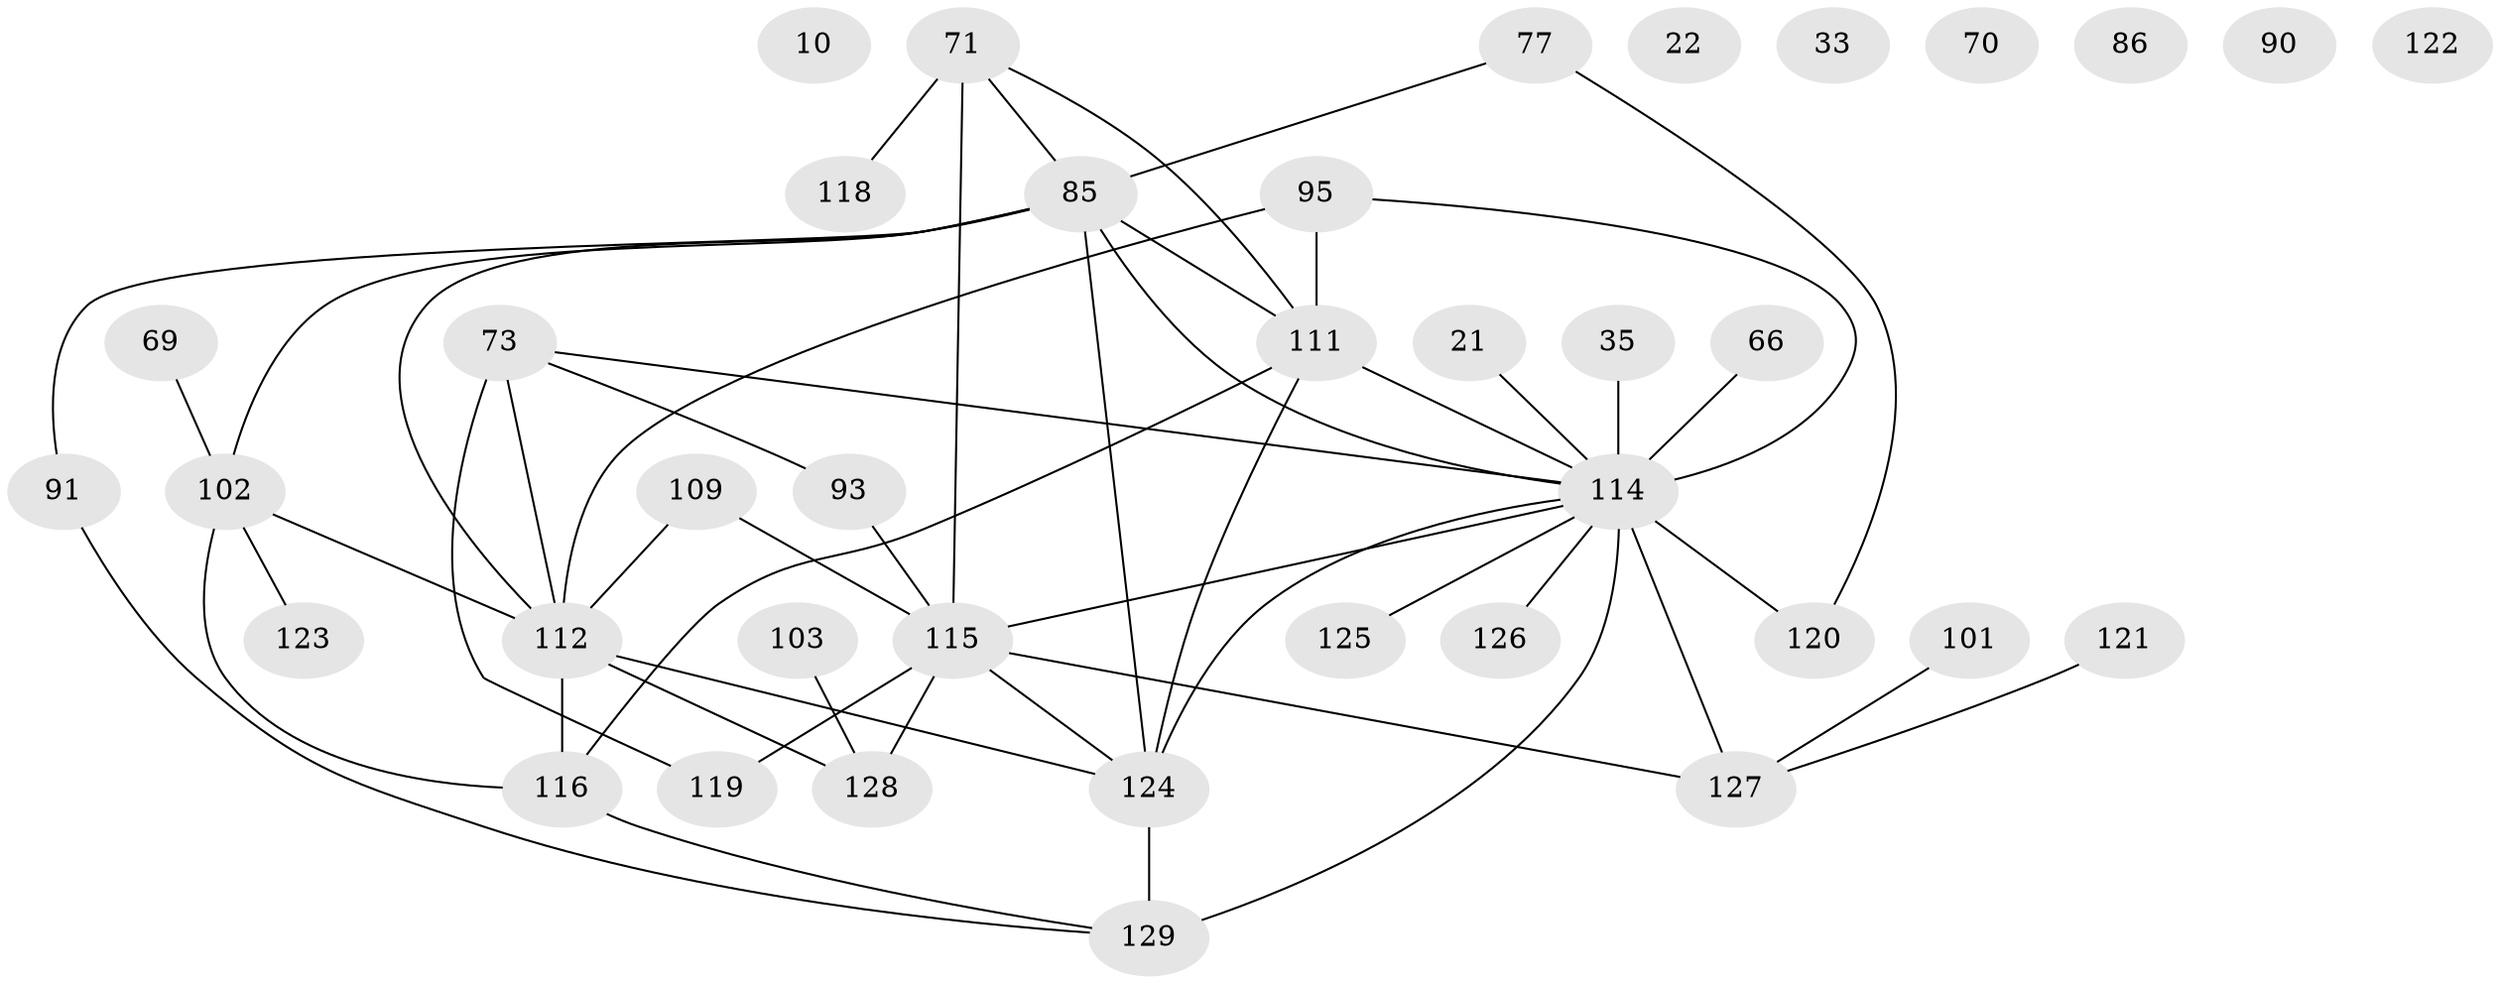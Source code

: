 // original degree distribution, {3: 0.2558139534883721, 2: 0.2558139534883721, 1: 0.15503875968992248, 5: 0.07751937984496124, 0: 0.05426356589147287, 4: 0.17054263565891473, 6: 0.007751937984496124, 7: 0.007751937984496124, 10: 0.007751937984496124, 8: 0.007751937984496124}
// Generated by graph-tools (version 1.1) at 2025/43/03/04/25 21:43:00]
// undirected, 38 vertices, 52 edges
graph export_dot {
graph [start="1"]
  node [color=gray90,style=filled];
  10;
  21;
  22;
  33;
  35;
  66;
  69 [super="+17"];
  70;
  71 [super="+55"];
  73 [super="+30"];
  77;
  85 [super="+7+84"];
  86;
  90;
  91 [super="+47"];
  93;
  95 [super="+87"];
  101;
  102 [super="+11+23+81"];
  103;
  109 [super="+37"];
  111 [super="+75"];
  112 [super="+65+44"];
  114 [super="+1+16+3+57+89+82+110"];
  115 [super="+58+98+15+113+72+97"];
  116 [super="+56"];
  118;
  119;
  120 [super="+38+74"];
  121 [super="+24"];
  122;
  123 [super="+6"];
  124 [super="+61+88+117+108"];
  125 [super="+39"];
  126;
  127 [super="+64+94"];
  128 [super="+9+28"];
  129 [super="+2+19+76+12+49"];
  21 -- 114;
  35 -- 114;
  66 -- 114;
  69 -- 102;
  71 -- 118;
  71 -- 111;
  71 -- 85;
  71 -- 115 [weight=2];
  73 -- 93;
  73 -- 112 [weight=2];
  73 -- 119;
  73 -- 114;
  77 -- 120;
  77 -- 85;
  85 -- 91;
  85 -- 114 [weight=4];
  85 -- 112;
  85 -- 102 [weight=2];
  85 -- 124;
  85 -- 111;
  91 -- 129;
  93 -- 115;
  95 -- 111 [weight=2];
  95 -- 112;
  95 -- 114 [weight=2];
  101 -- 127;
  102 -- 116;
  102 -- 123;
  102 -- 112;
  103 -- 128;
  109 -- 112;
  109 -- 115;
  111 -- 124 [weight=2];
  111 -- 114;
  111 -- 116;
  112 -- 116 [weight=3];
  112 -- 128 [weight=2];
  112 -- 124 [weight=4];
  114 -- 115;
  114 -- 120 [weight=6];
  114 -- 124 [weight=5];
  114 -- 127 [weight=4];
  114 -- 129 [weight=4];
  114 -- 125;
  114 -- 126;
  115 -- 128;
  115 -- 124 [weight=3];
  115 -- 119;
  115 -- 127;
  116 -- 129;
  121 -- 127;
  124 -- 129 [weight=3];
}
